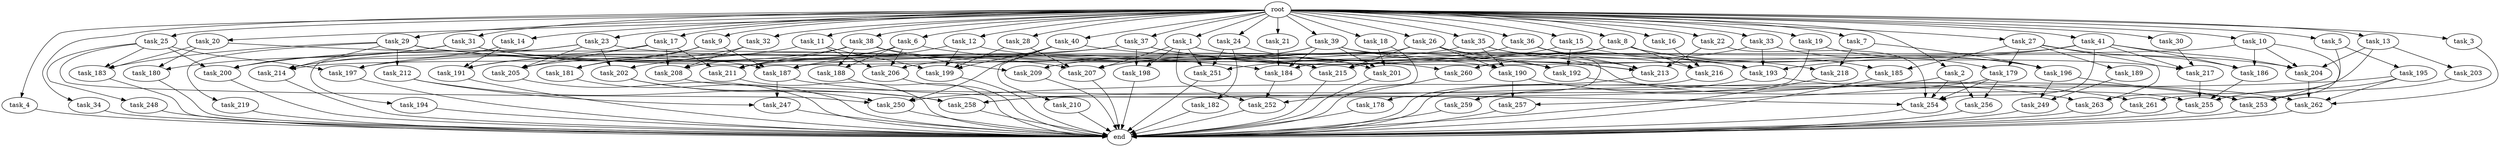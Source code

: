 digraph G {
  root [size="0.000000"];
  task_1 [size="1024.000000"];
  task_2 [size="1024.000000"];
  task_3 [size="1024.000000"];
  task_4 [size="1024.000000"];
  task_5 [size="1024.000000"];
  task_6 [size="1024.000000"];
  task_7 [size="1024.000000"];
  task_8 [size="1024.000000"];
  task_9 [size="1024.000000"];
  task_10 [size="1024.000000"];
  task_11 [size="1024.000000"];
  task_12 [size="1024.000000"];
  task_13 [size="1024.000000"];
  task_14 [size="1024.000000"];
  task_15 [size="1024.000000"];
  task_16 [size="1024.000000"];
  task_17 [size="1024.000000"];
  task_18 [size="1024.000000"];
  task_19 [size="1024.000000"];
  task_20 [size="1024.000000"];
  task_21 [size="1024.000000"];
  task_22 [size="1024.000000"];
  task_23 [size="1024.000000"];
  task_24 [size="1024.000000"];
  task_25 [size="1024.000000"];
  task_26 [size="1024.000000"];
  task_27 [size="1024.000000"];
  task_28 [size="1024.000000"];
  task_29 [size="1024.000000"];
  task_30 [size="1024.000000"];
  task_31 [size="1024.000000"];
  task_32 [size="1024.000000"];
  task_33 [size="1024.000000"];
  task_34 [size="1024.000000"];
  task_35 [size="1024.000000"];
  task_36 [size="1024.000000"];
  task_37 [size="1024.000000"];
  task_38 [size="1024.000000"];
  task_39 [size="1024.000000"];
  task_40 [size="1024.000000"];
  task_41 [size="1024.000000"];
  task_178 [size="137438953472.000000"];
  task_179 [size="1005022347264.000000"];
  task_180 [size="523986010112.000000"];
  task_181 [size="893353197568.000000"];
  task_182 [size="309237645312.000000"];
  task_183 [size="936302870528.000000"];
  task_184 [size="798863917056.000000"];
  task_185 [size="1168231104512.000000"];
  task_186 [size="893353197568.000000"];
  task_187 [size="1683627180032.000000"];
  task_188 [size="1116691496960.000000"];
  task_189 [size="309237645312.000000"];
  task_190 [size="1855425871872.000000"];
  task_191 [size="1151051235328.000000"];
  task_192 [size="1657857376256.000000"];
  task_193 [size="1494648619008.000000"];
  task_194 [size="858993459200.000000"];
  task_195 [size="695784701952.000000"];
  task_196 [size="1864015806464.000000"];
  task_197 [size="841813590016.000000"];
  task_198 [size="764504178688.000000"];
  task_199 [size="1675037245440.000000"];
  task_200 [size="987842478080.000000"];
  task_201 [size="1305670057984.000000"];
  task_202 [size="1408749273088.000000"];
  task_203 [size="309237645312.000000"];
  task_204 [size="1108101562368.000000"];
  task_205 [size="1211180777472.000000"];
  task_206 [size="1254130450432.000000"];
  task_207 [size="773094113280.000000"];
  task_208 [size="1494648619008.000000"];
  task_209 [size="833223655424.000000"];
  task_210 [size="214748364800.000000"];
  task_211 [size="2190433320960.000000"];
  task_212 [size="549755813888.000000"];
  task_213 [size="1168231104512.000000"];
  task_214 [size="2688649527296.000000"];
  task_215 [size="2628519985152.000000"];
  task_216 [size="970662608896.000000"];
  task_217 [size="249108103168.000000"];
  task_218 [size="730144440320.000000"];
  task_219 [size="549755813888.000000"];
  task_247 [size="171798691840.000000"];
  task_248 [size="77309411328.000000"];
  task_249 [size="730144440320.000000"];
  task_250 [size="1151051235328.000000"];
  task_251 [size="558345748480.000000"];
  task_252 [size="1932735283200.000000"];
  task_253 [size="1039382085632.000000"];
  task_254 [size="1812476198912.000000"];
  task_255 [size="1898375544832.000000"];
  task_256 [size="773094113280.000000"];
  task_257 [size="627065225216.000000"];
  task_258 [size="1692217114624.000000"];
  task_259 [size="34359738368.000000"];
  task_260 [size="1116691496960.000000"];
  task_261 [size="1245540515840.000000"];
  task_262 [size="730144440320.000000"];
  task_263 [size="1168231104512.000000"];
  end [size="0.000000"];

  root -> task_1 [size="1.000000"];
  root -> task_2 [size="1.000000"];
  root -> task_3 [size="1.000000"];
  root -> task_4 [size="1.000000"];
  root -> task_5 [size="1.000000"];
  root -> task_6 [size="1.000000"];
  root -> task_7 [size="1.000000"];
  root -> task_8 [size="1.000000"];
  root -> task_9 [size="1.000000"];
  root -> task_10 [size="1.000000"];
  root -> task_11 [size="1.000000"];
  root -> task_12 [size="1.000000"];
  root -> task_13 [size="1.000000"];
  root -> task_14 [size="1.000000"];
  root -> task_15 [size="1.000000"];
  root -> task_16 [size="1.000000"];
  root -> task_17 [size="1.000000"];
  root -> task_18 [size="1.000000"];
  root -> task_19 [size="1.000000"];
  root -> task_20 [size="1.000000"];
  root -> task_21 [size="1.000000"];
  root -> task_22 [size="1.000000"];
  root -> task_23 [size="1.000000"];
  root -> task_24 [size="1.000000"];
  root -> task_25 [size="1.000000"];
  root -> task_26 [size="1.000000"];
  root -> task_27 [size="1.000000"];
  root -> task_28 [size="1.000000"];
  root -> task_29 [size="1.000000"];
  root -> task_30 [size="1.000000"];
  root -> task_31 [size="1.000000"];
  root -> task_32 [size="1.000000"];
  root -> task_33 [size="1.000000"];
  root -> task_34 [size="1.000000"];
  root -> task_35 [size="1.000000"];
  root -> task_36 [size="1.000000"];
  root -> task_37 [size="1.000000"];
  root -> task_38 [size="1.000000"];
  root -> task_39 [size="1.000000"];
  root -> task_40 [size="1.000000"];
  root -> task_41 [size="1.000000"];
  task_1 -> task_198 [size="209715200.000000"];
  task_1 -> task_204 [size="209715200.000000"];
  task_1 -> task_207 [size="209715200.000000"];
  task_1 -> task_251 [size="209715200.000000"];
  task_1 -> task_252 [size="209715200.000000"];
  task_2 -> task_254 [size="679477248.000000"];
  task_2 -> task_256 [size="679477248.000000"];
  task_2 -> task_258 [size="679477248.000000"];
  task_3 -> task_262 [size="75497472.000000"];
  task_4 -> end [size="1.000000"];
  task_5 -> task_195 [size="679477248.000000"];
  task_5 -> task_261 [size="679477248.000000"];
  task_6 -> task_188 [size="411041792.000000"];
  task_6 -> task_206 [size="411041792.000000"];
  task_6 -> task_208 [size="411041792.000000"];
  task_6 -> task_211 [size="411041792.000000"];
  task_6 -> task_260 [size="411041792.000000"];
  task_7 -> task_196 [size="679477248.000000"];
  task_7 -> task_218 [size="679477248.000000"];
  task_8 -> task_185 [size="838860800.000000"];
  task_8 -> task_196 [size="838860800.000000"];
  task_8 -> task_214 [size="838860800.000000"];
  task_8 -> task_215 [size="838860800.000000"];
  task_8 -> task_216 [size="838860800.000000"];
  task_9 -> task_181 [size="33554432.000000"];
  task_9 -> task_187 [size="33554432.000000"];
  task_9 -> task_191 [size="33554432.000000"];
  task_10 -> task_186 [size="536870912.000000"];
  task_10 -> task_187 [size="536870912.000000"];
  task_10 -> task_204 [size="536870912.000000"];
  task_10 -> task_253 [size="536870912.000000"];
  task_11 -> task_199 [size="679477248.000000"];
  task_11 -> task_200 [size="679477248.000000"];
  task_11 -> task_206 [size="679477248.000000"];
  task_12 -> task_187 [size="536870912.000000"];
  task_12 -> task_192 [size="536870912.000000"];
  task_12 -> task_199 [size="536870912.000000"];
  task_13 -> task_203 [size="301989888.000000"];
  task_13 -> task_204 [size="301989888.000000"];
  task_13 -> task_263 [size="301989888.000000"];
  task_14 -> task_191 [size="411041792.000000"];
  task_14 -> task_214 [size="411041792.000000"];
  task_15 -> task_192 [size="33554432.000000"];
  task_15 -> task_218 [size="33554432.000000"];
  task_15 -> task_251 [size="33554432.000000"];
  task_16 -> task_216 [size="75497472.000000"];
  task_17 -> task_197 [size="209715200.000000"];
  task_17 -> task_205 [size="209715200.000000"];
  task_17 -> task_208 [size="209715200.000000"];
  task_17 -> task_211 [size="209715200.000000"];
  task_18 -> task_201 [size="838860800.000000"];
  task_18 -> task_252 [size="838860800.000000"];
  task_19 -> task_196 [size="301989888.000000"];
  task_19 -> task_258 [size="301989888.000000"];
  task_20 -> task_180 [size="301989888.000000"];
  task_20 -> task_183 [size="301989888.000000"];
  task_20 -> task_207 [size="301989888.000000"];
  task_21 -> task_184 [size="75497472.000000"];
  task_22 -> task_213 [size="301989888.000000"];
  task_22 -> task_254 [size="301989888.000000"];
  task_23 -> task_190 [size="838860800.000000"];
  task_23 -> task_194 [size="838860800.000000"];
  task_23 -> task_202 [size="838860800.000000"];
  task_23 -> task_205 [size="838860800.000000"];
  task_23 -> task_214 [size="838860800.000000"];
  task_24 -> task_182 [size="301989888.000000"];
  task_24 -> task_201 [size="301989888.000000"];
  task_24 -> task_251 [size="301989888.000000"];
  task_25 -> task_183 [size="75497472.000000"];
  task_25 -> task_197 [size="75497472.000000"];
  task_25 -> task_200 [size="75497472.000000"];
  task_25 -> task_248 [size="75497472.000000"];
  task_25 -> task_250 [size="75497472.000000"];
  task_26 -> task_190 [size="838860800.000000"];
  task_26 -> task_192 [size="838860800.000000"];
  task_26 -> task_211 [size="838860800.000000"];
  task_26 -> task_215 [size="838860800.000000"];
  task_26 -> task_255 [size="838860800.000000"];
  task_27 -> task_179 [size="301989888.000000"];
  task_27 -> task_185 [size="301989888.000000"];
  task_27 -> task_186 [size="301989888.000000"];
  task_27 -> task_189 [size="301989888.000000"];
  task_27 -> task_263 [size="301989888.000000"];
  task_28 -> task_199 [size="209715200.000000"];
  task_28 -> task_207 [size="209715200.000000"];
  task_29 -> task_183 [size="536870912.000000"];
  task_29 -> task_184 [size="536870912.000000"];
  task_29 -> task_187 [size="536870912.000000"];
  task_29 -> task_212 [size="536870912.000000"];
  task_29 -> task_214 [size="536870912.000000"];
  task_29 -> task_219 [size="536870912.000000"];
  task_30 -> task_217 [size="75497472.000000"];
  task_31 -> task_180 [size="209715200.000000"];
  task_31 -> task_193 [size="209715200.000000"];
  task_31 -> task_200 [size="209715200.000000"];
  task_31 -> task_215 [size="209715200.000000"];
  task_32 -> task_181 [size="838860800.000000"];
  task_32 -> task_208 [size="838860800.000000"];
  task_33 -> task_179 [size="679477248.000000"];
  task_33 -> task_193 [size="679477248.000000"];
  task_33 -> task_260 [size="679477248.000000"];
  task_34 -> end [size="1.000000"];
  task_35 -> task_178 [size="134217728.000000"];
  task_35 -> task_190 [size="134217728.000000"];
  task_35 -> task_205 [size="134217728.000000"];
  task_35 -> task_213 [size="134217728.000000"];
  task_36 -> task_207 [size="33554432.000000"];
  task_36 -> task_213 [size="33554432.000000"];
  task_36 -> task_216 [size="33554432.000000"];
  task_37 -> task_193 [size="536870912.000000"];
  task_37 -> task_197 [size="536870912.000000"];
  task_37 -> task_198 [size="536870912.000000"];
  task_37 -> task_202 [size="536870912.000000"];
  task_37 -> task_213 [size="536870912.000000"];
  task_38 -> task_188 [size="679477248.000000"];
  task_38 -> task_191 [size="679477248.000000"];
  task_38 -> task_209 [size="679477248.000000"];
  task_38 -> task_211 [size="679477248.000000"];
  task_38 -> task_215 [size="679477248.000000"];
  task_39 -> task_184 [size="134217728.000000"];
  task_39 -> task_201 [size="134217728.000000"];
  task_39 -> task_206 [size="134217728.000000"];
  task_39 -> task_209 [size="134217728.000000"];
  task_39 -> task_213 [size="134217728.000000"];
  task_39 -> task_217 [size="134217728.000000"];
  task_40 -> task_192 [size="209715200.000000"];
  task_40 -> task_199 [size="209715200.000000"];
  task_40 -> task_210 [size="209715200.000000"];
  task_40 -> task_250 [size="209715200.000000"];
  task_41 -> task_184 [size="33554432.000000"];
  task_41 -> task_186 [size="33554432.000000"];
  task_41 -> task_193 [size="33554432.000000"];
  task_41 -> task_204 [size="33554432.000000"];
  task_41 -> task_217 [size="33554432.000000"];
  task_41 -> task_254 [size="33554432.000000"];
  task_178 -> end [size="1.000000"];
  task_179 -> task_254 [size="75497472.000000"];
  task_179 -> task_256 [size="75497472.000000"];
  task_179 -> task_257 [size="75497472.000000"];
  task_180 -> end [size="1.000000"];
  task_181 -> end [size="1.000000"];
  task_182 -> end [size="1.000000"];
  task_183 -> end [size="1.000000"];
  task_184 -> task_252 [size="838860800.000000"];
  task_185 -> end [size="1.000000"];
  task_186 -> task_255 [size="679477248.000000"];
  task_187 -> task_247 [size="33554432.000000"];
  task_187 -> task_262 [size="33554432.000000"];
  task_188 -> end [size="1.000000"];
  task_189 -> task_249 [size="679477248.000000"];
  task_190 -> task_257 [size="536870912.000000"];
  task_190 -> task_263 [size="536870912.000000"];
  task_191 -> end [size="1.000000"];
  task_192 -> task_261 [size="536870912.000000"];
  task_193 -> task_253 [size="33554432.000000"];
  task_193 -> task_259 [size="33554432.000000"];
  task_194 -> end [size="1.000000"];
  task_195 -> task_250 [size="301989888.000000"];
  task_195 -> task_255 [size="301989888.000000"];
  task_195 -> task_262 [size="301989888.000000"];
  task_196 -> task_249 [size="33554432.000000"];
  task_196 -> task_253 [size="33554432.000000"];
  task_197 -> end [size="1.000000"];
  task_198 -> end [size="1.000000"];
  task_199 -> end [size="1.000000"];
  task_200 -> end [size="1.000000"];
  task_201 -> end [size="1.000000"];
  task_202 -> task_250 [size="536870912.000000"];
  task_202 -> task_258 [size="536870912.000000"];
  task_203 -> task_253 [size="411041792.000000"];
  task_204 -> task_262 [size="301989888.000000"];
  task_205 -> end [size="1.000000"];
  task_206 -> end [size="1.000000"];
  task_207 -> end [size="1.000000"];
  task_208 -> task_254 [size="679477248.000000"];
  task_209 -> end [size="1.000000"];
  task_210 -> end [size="1.000000"];
  task_211 -> end [size="1.000000"];
  task_212 -> task_247 [size="134217728.000000"];
  task_212 -> task_258 [size="134217728.000000"];
  task_213 -> end [size="1.000000"];
  task_214 -> end [size="1.000000"];
  task_215 -> end [size="1.000000"];
  task_216 -> end [size="1.000000"];
  task_217 -> task_255 [size="33554432.000000"];
  task_218 -> end [size="1.000000"];
  task_219 -> end [size="1.000000"];
  task_247 -> end [size="1.000000"];
  task_248 -> end [size="1.000000"];
  task_249 -> end [size="1.000000"];
  task_250 -> end [size="1.000000"];
  task_251 -> end [size="1.000000"];
  task_252 -> end [size="1.000000"];
  task_253 -> end [size="1.000000"];
  task_254 -> end [size="1.000000"];
  task_255 -> end [size="1.000000"];
  task_256 -> end [size="1.000000"];
  task_257 -> end [size="1.000000"];
  task_258 -> end [size="1.000000"];
  task_259 -> end [size="1.000000"];
  task_260 -> end [size="1.000000"];
  task_261 -> end [size="1.000000"];
  task_262 -> end [size="1.000000"];
  task_263 -> end [size="1.000000"];
}
